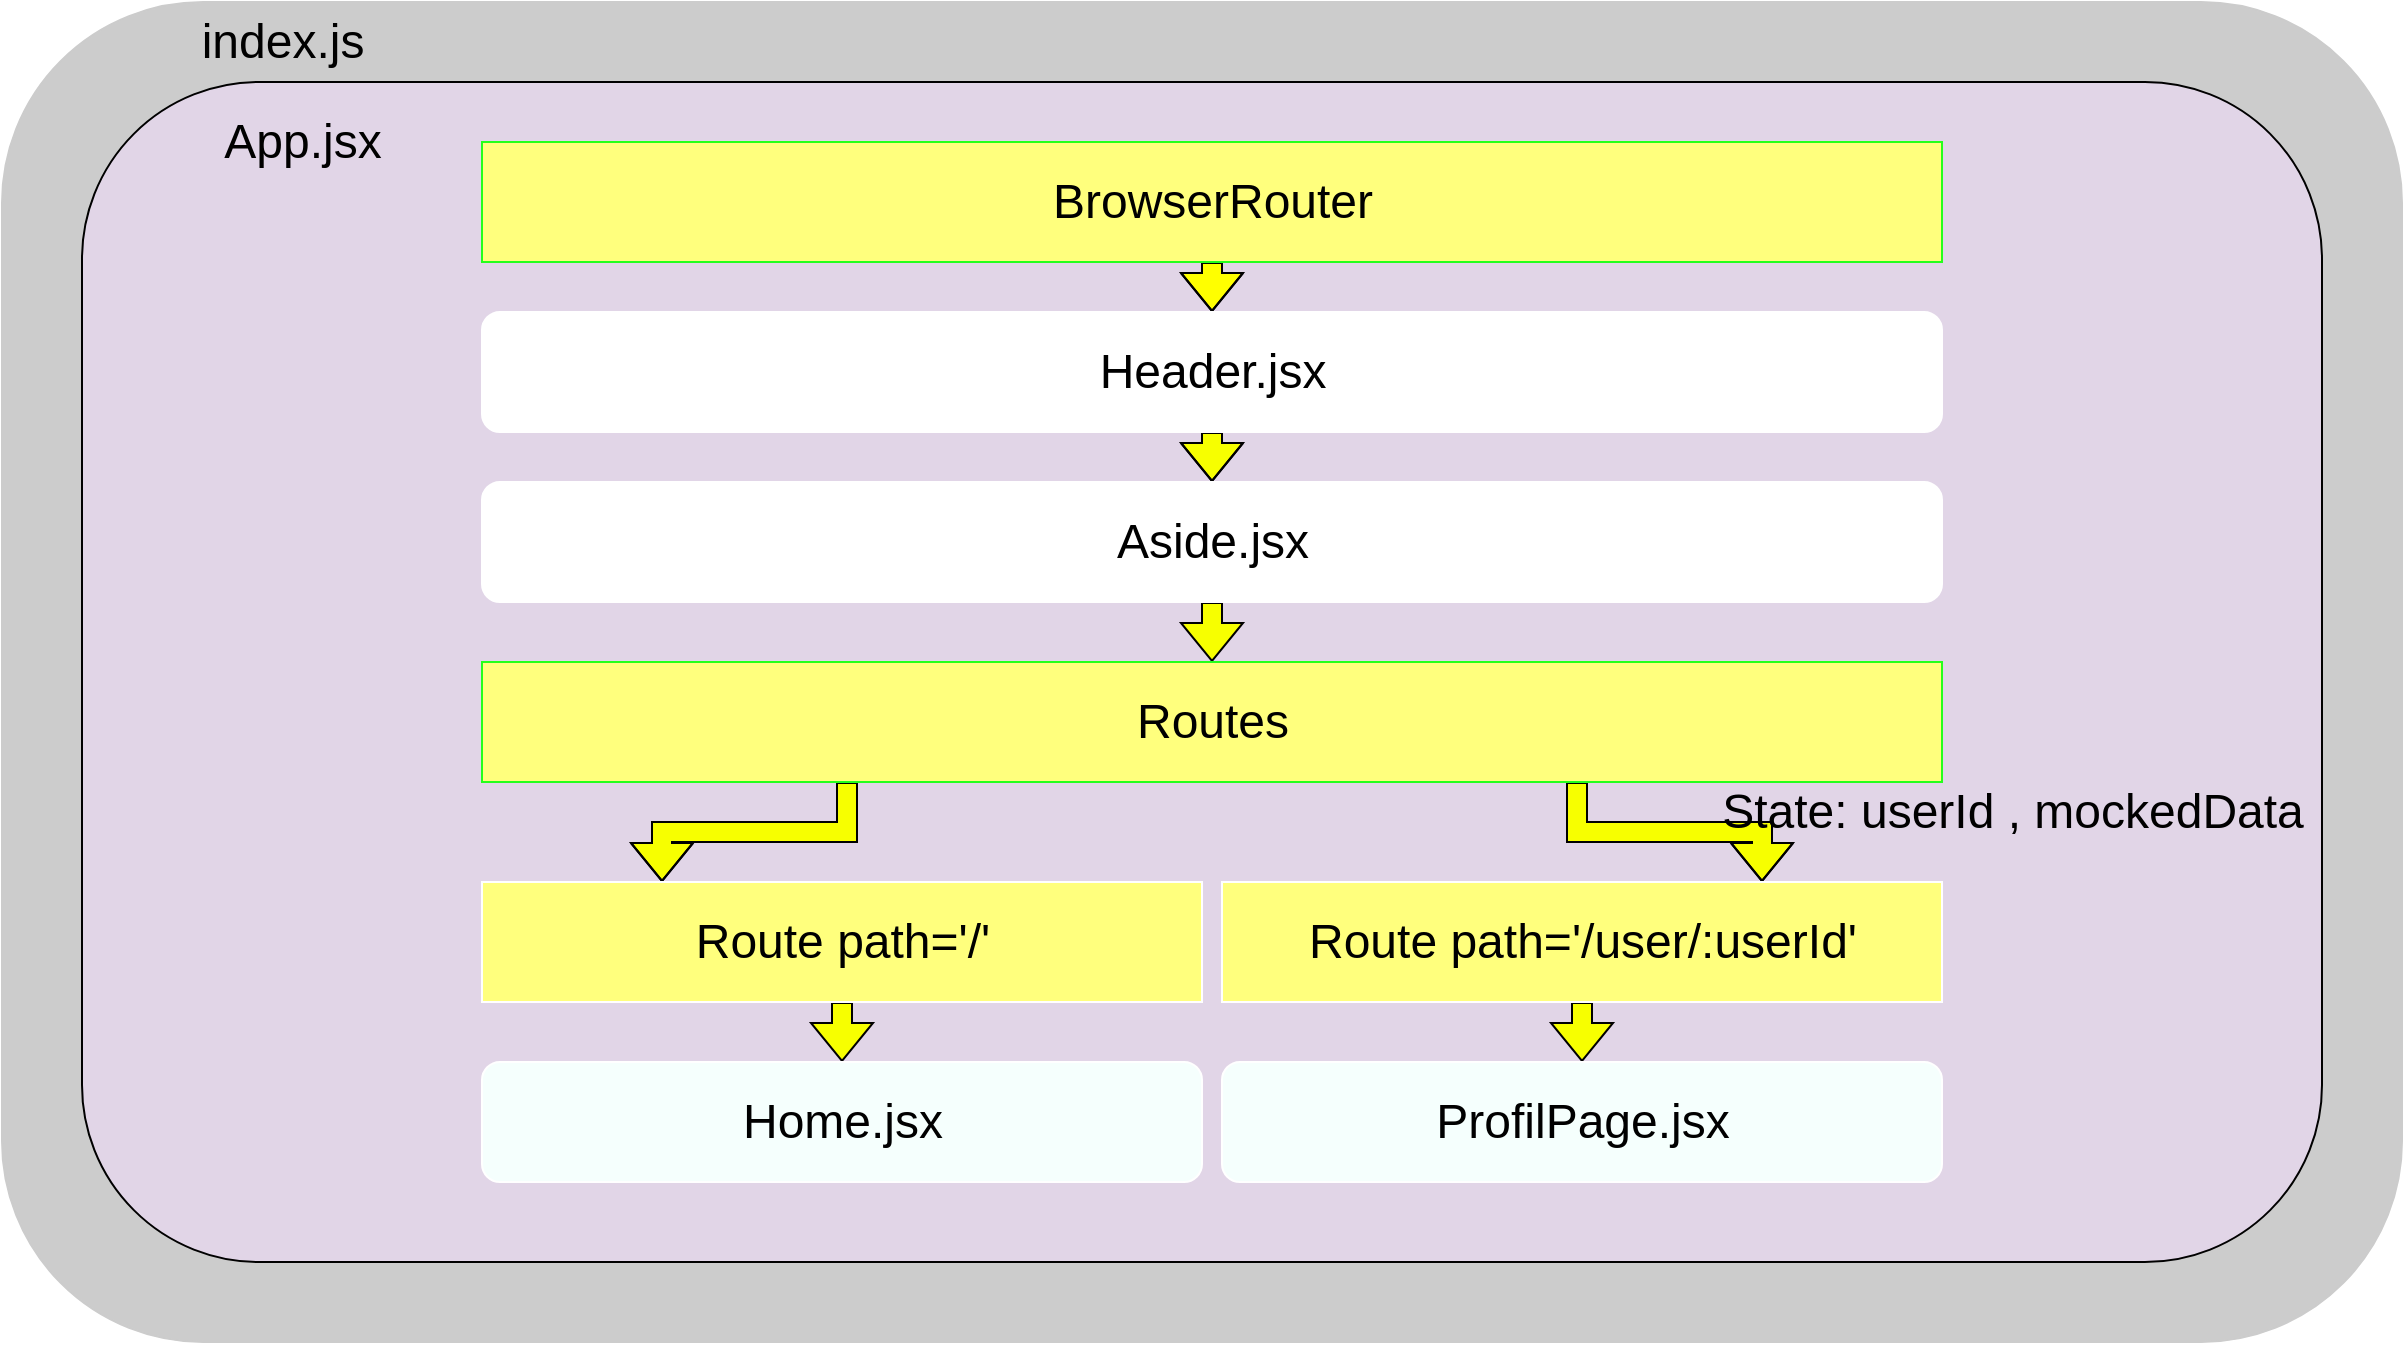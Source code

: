 <mxfile version="16.6.2" type="github">
  <diagram id="hE8aymsUVtcykUhY7BV-" name="Page-1">
    <mxGraphModel dx="1350" dy="707" grid="1" gridSize="10" guides="1" tooltips="1" connect="1" arrows="1" fold="1" page="1" pageScale="1" pageWidth="1169" pageHeight="827" math="0" shadow="0">
      <root>
        <mxCell id="0" />
        <mxCell id="1" parent="0" />
        <mxCell id="egxH8QLvThwiy25h8IRN-1" value="" style="rounded=1;whiteSpace=wrap;html=1;fillColor=#CCCCCC;strokeColor=#CCCCCC;" vertex="1" parent="1">
          <mxGeometry x="40" y="40" width="1200" height="670" as="geometry" />
        </mxCell>
        <mxCell id="egxH8QLvThwiy25h8IRN-2" value="&lt;font style=&quot;font-size: 24px&quot;&gt;index.js&lt;/font&gt;" style="text;html=1;align=center;verticalAlign=middle;resizable=0;points=[];autosize=1;strokeColor=none;fillColor=#CCCCCC;fontSize=12;fontFamily=Helvetica;fontColor=default;" vertex="1" parent="1">
          <mxGeometry x="130" y="50" width="100" height="20" as="geometry" />
        </mxCell>
        <mxCell id="egxH8QLvThwiy25h8IRN-3" value="" style="rounded=1;whiteSpace=wrap;html=1;fontFamily=Helvetica;fontSize=24;fontColor=default;strokeColor=default;fillColor=#E1D5E7;" vertex="1" parent="1">
          <mxGeometry x="80" y="80" width="1120" height="590" as="geometry" />
        </mxCell>
        <mxCell id="egxH8QLvThwiy25h8IRN-4" value="App.jsx" style="text;html=1;align=center;verticalAlign=middle;resizable=0;points=[];autosize=1;strokeColor=none;fillColor=none;fontSize=24;fontFamily=Helvetica;fontColor=default;" vertex="1" parent="1">
          <mxGeometry x="145" y="95" width="90" height="30" as="geometry" />
        </mxCell>
        <mxCell id="egxH8QLvThwiy25h8IRN-10" style="edgeStyle=orthogonalEdgeStyle;shape=flexArrow;rounded=0;orthogonalLoop=1;jettySize=auto;html=1;exitX=0.5;exitY=1;exitDx=0;exitDy=0;fontFamily=Helvetica;fontSize=24;fontColor=default;fillColor=#FFFF00;" edge="1" parent="1" source="egxH8QLvThwiy25h8IRN-9" target="egxH8QLvThwiy25h8IRN-8">
          <mxGeometry relative="1" as="geometry" />
        </mxCell>
        <mxCell id="egxH8QLvThwiy25h8IRN-9" value="" style="rounded=0;whiteSpace=wrap;html=1;fontFamily=Helvetica;fontSize=24;fontColor=default;strokeColor=#24FF1C;fillColor=#FFFF7D;" vertex="1" parent="1">
          <mxGeometry x="280" y="110" width="730" height="60" as="geometry" />
        </mxCell>
        <mxCell id="egxH8QLvThwiy25h8IRN-7" value="BrowserRouter" style="text;html=1;align=center;verticalAlign=middle;resizable=0;points=[];autosize=1;strokeColor=none;fillColor=none;fontSize=24;fontFamily=Helvetica;fontColor=default;" vertex="1" parent="1">
          <mxGeometry x="555" y="125" width="180" height="30" as="geometry" />
        </mxCell>
        <mxCell id="egxH8QLvThwiy25h8IRN-15" style="edgeStyle=orthogonalEdgeStyle;shape=flexArrow;rounded=0;orthogonalLoop=1;jettySize=auto;html=1;exitX=0.5;exitY=1;exitDx=0;exitDy=0;fontFamily=Helvetica;fontSize=24;fontColor=default;fillColor=#F7FF00;" edge="1" parent="1" source="egxH8QLvThwiy25h8IRN-8" target="egxH8QLvThwiy25h8IRN-13">
          <mxGeometry relative="1" as="geometry" />
        </mxCell>
        <mxCell id="egxH8QLvThwiy25h8IRN-8" value="" style="rounded=1;whiteSpace=wrap;html=1;fontFamily=Helvetica;fontSize=24;fontColor=default;strokeColor=#FFFFFF;fillColor=#FFFFFF;" vertex="1" parent="1">
          <mxGeometry x="280" y="195" width="730" height="60" as="geometry" />
        </mxCell>
        <mxCell id="egxH8QLvThwiy25h8IRN-11" value="Header.jsx" style="text;html=1;align=center;verticalAlign=middle;resizable=0;points=[];autosize=1;strokeColor=none;fillColor=none;fontSize=24;fontFamily=Helvetica;fontColor=default;" vertex="1" parent="1">
          <mxGeometry x="580" y="210" width="130" height="30" as="geometry" />
        </mxCell>
        <mxCell id="egxH8QLvThwiy25h8IRN-19" style="edgeStyle=orthogonalEdgeStyle;shape=flexArrow;rounded=0;orthogonalLoop=1;jettySize=auto;html=1;exitX=0.5;exitY=1;exitDx=0;exitDy=0;entryX=0.5;entryY=0;entryDx=0;entryDy=0;fontFamily=Helvetica;fontSize=24;fontColor=default;fillColor=#F7FF00;" edge="1" parent="1" source="egxH8QLvThwiy25h8IRN-13" target="egxH8QLvThwiy25h8IRN-17">
          <mxGeometry relative="1" as="geometry" />
        </mxCell>
        <mxCell id="egxH8QLvThwiy25h8IRN-13" value="" style="rounded=1;whiteSpace=wrap;html=1;fontFamily=Helvetica;fontSize=24;fontColor=default;strokeColor=#FFFFFF;fillColor=#FFFFFF;" vertex="1" parent="1">
          <mxGeometry x="280" y="280" width="730" height="60" as="geometry" />
        </mxCell>
        <mxCell id="egxH8QLvThwiy25h8IRN-16" value="Aside.jsx" style="text;html=1;align=center;verticalAlign=middle;resizable=0;points=[];autosize=1;strokeColor=none;fillColor=none;fontSize=24;fontFamily=Helvetica;fontColor=default;" vertex="1" parent="1">
          <mxGeometry x="590" y="295" width="110" height="30" as="geometry" />
        </mxCell>
        <mxCell id="egxH8QLvThwiy25h8IRN-27" style="edgeStyle=orthogonalEdgeStyle;shape=flexArrow;rounded=0;orthogonalLoop=1;jettySize=auto;html=1;exitX=0.25;exitY=1;exitDx=0;exitDy=0;entryX=0.25;entryY=0;entryDx=0;entryDy=0;fontFamily=Helvetica;fontSize=24;fontColor=default;fillColor=#F7FF00;" edge="1" parent="1" source="egxH8QLvThwiy25h8IRN-17" target="egxH8QLvThwiy25h8IRN-23">
          <mxGeometry relative="1" as="geometry" />
        </mxCell>
        <mxCell id="egxH8QLvThwiy25h8IRN-29" style="edgeStyle=orthogonalEdgeStyle;shape=flexArrow;rounded=0;orthogonalLoop=1;jettySize=auto;html=1;exitX=0.75;exitY=1;exitDx=0;exitDy=0;entryX=0.75;entryY=0;entryDx=0;entryDy=0;fontFamily=Helvetica;fontSize=24;fontColor=default;fillColor=#F7FF00;" edge="1" parent="1" source="egxH8QLvThwiy25h8IRN-17" target="egxH8QLvThwiy25h8IRN-24">
          <mxGeometry relative="1" as="geometry" />
        </mxCell>
        <mxCell id="egxH8QLvThwiy25h8IRN-17" value="" style="rounded=0;whiteSpace=wrap;html=1;fontFamily=Helvetica;fontSize=24;fontColor=default;strokeColor=#24FF1C;fillColor=#FFFF7D;" vertex="1" parent="1">
          <mxGeometry x="280" y="370" width="730" height="60" as="geometry" />
        </mxCell>
        <mxCell id="egxH8QLvThwiy25h8IRN-20" value="Routes" style="text;html=1;align=center;verticalAlign=middle;resizable=0;points=[];autosize=1;strokeColor=none;fillColor=none;fontSize=24;fontFamily=Helvetica;fontColor=default;" vertex="1" parent="1">
          <mxGeometry x="600" y="385" width="90" height="30" as="geometry" />
        </mxCell>
        <mxCell id="egxH8QLvThwiy25h8IRN-35" style="edgeStyle=orthogonalEdgeStyle;shape=flexArrow;rounded=0;orthogonalLoop=1;jettySize=auto;html=1;exitX=0.5;exitY=1;exitDx=0;exitDy=0;entryX=0.5;entryY=0;entryDx=0;entryDy=0;fontFamily=Helvetica;fontSize=24;fontColor=default;fillColor=#F7FF00;" edge="1" parent="1" source="egxH8QLvThwiy25h8IRN-23" target="egxH8QLvThwiy25h8IRN-33">
          <mxGeometry relative="1" as="geometry" />
        </mxCell>
        <mxCell id="egxH8QLvThwiy25h8IRN-23" value="" style="rounded=0;whiteSpace=wrap;html=1;fontFamily=Helvetica;fontSize=24;fontColor=default;strokeColor=#FFFFFF;fillColor=#FFFF7D;" vertex="1" parent="1">
          <mxGeometry x="280" y="480" width="360" height="60" as="geometry" />
        </mxCell>
        <mxCell id="egxH8QLvThwiy25h8IRN-36" style="edgeStyle=orthogonalEdgeStyle;shape=flexArrow;rounded=0;orthogonalLoop=1;jettySize=auto;html=1;exitX=0.5;exitY=1;exitDx=0;exitDy=0;entryX=0.5;entryY=0;entryDx=0;entryDy=0;fontFamily=Helvetica;fontSize=24;fontColor=default;fillColor=#F7FF00;" edge="1" parent="1" source="egxH8QLvThwiy25h8IRN-24" target="egxH8QLvThwiy25h8IRN-34">
          <mxGeometry relative="1" as="geometry" />
        </mxCell>
        <mxCell id="egxH8QLvThwiy25h8IRN-24" value="" style="rounded=0;whiteSpace=wrap;html=1;fontFamily=Helvetica;fontSize=24;fontColor=default;strokeColor=#FFFFFF;fillColor=#FFFF7D;" vertex="1" parent="1">
          <mxGeometry x="650" y="480" width="360" height="60" as="geometry" />
        </mxCell>
        <mxCell id="egxH8QLvThwiy25h8IRN-31" value="Route path=&#39;/&#39;" style="text;html=1;align=center;verticalAlign=middle;resizable=0;points=[];autosize=1;strokeColor=none;fillColor=none;fontSize=24;fontFamily=Helvetica;fontColor=default;" vertex="1" parent="1">
          <mxGeometry x="380" y="495" width="160" height="30" as="geometry" />
        </mxCell>
        <mxCell id="egxH8QLvThwiy25h8IRN-32" value="Route path=&#39;/user/:userId&#39;" style="text;html=1;align=center;verticalAlign=middle;resizable=0;points=[];autosize=1;strokeColor=none;fillColor=none;fontSize=24;fontFamily=Helvetica;fontColor=default;" vertex="1" parent="1">
          <mxGeometry x="685" y="495" width="290" height="30" as="geometry" />
        </mxCell>
        <mxCell id="egxH8QLvThwiy25h8IRN-33" value="" style="rounded=1;whiteSpace=wrap;html=1;fontFamily=Helvetica;fontSize=24;fontColor=default;strokeColor=#FFFFFF;fillColor=#F5FFFD;" vertex="1" parent="1">
          <mxGeometry x="280" y="570" width="360" height="60" as="geometry" />
        </mxCell>
        <mxCell id="egxH8QLvThwiy25h8IRN-34" value="" style="rounded=1;whiteSpace=wrap;html=1;fontFamily=Helvetica;fontSize=24;fontColor=default;strokeColor=#FFFFFF;fillColor=#F5FFFD;" vertex="1" parent="1">
          <mxGeometry x="650" y="570" width="360" height="60" as="geometry" />
        </mxCell>
        <mxCell id="egxH8QLvThwiy25h8IRN-37" value="Home.jsx" style="text;html=1;align=center;verticalAlign=middle;resizable=0;points=[];autosize=1;strokeColor=none;fillColor=none;fontSize=24;fontFamily=Helvetica;fontColor=default;" vertex="1" parent="1">
          <mxGeometry x="400" y="585" width="120" height="30" as="geometry" />
        </mxCell>
        <mxCell id="egxH8QLvThwiy25h8IRN-38" value="ProfilPage.jsx" style="text;html=1;align=center;verticalAlign=middle;resizable=0;points=[];autosize=1;strokeColor=none;fillColor=none;fontSize=24;fontFamily=Helvetica;fontColor=default;" vertex="1" parent="1">
          <mxGeometry x="750" y="585" width="160" height="30" as="geometry" />
        </mxCell>
        <mxCell id="egxH8QLvThwiy25h8IRN-39" value="State: userId , mockedData" style="text;html=1;align=center;verticalAlign=middle;resizable=0;points=[];autosize=1;strokeColor=none;fillColor=none;fontSize=24;fontFamily=Helvetica;fontColor=default;" vertex="1" parent="1">
          <mxGeometry x="890" y="430" width="310" height="30" as="geometry" />
        </mxCell>
      </root>
    </mxGraphModel>
  </diagram>
</mxfile>

